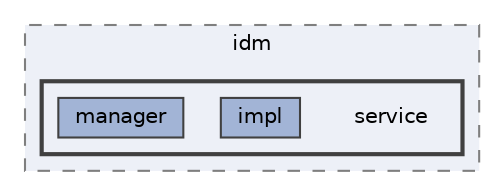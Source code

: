 digraph "repository/isd/src/main/java/com/sterlite/cal/isd/idm/service"
{
 // LATEX_PDF_SIZE
  bgcolor="transparent";
  edge [fontname=Helvetica,fontsize=10,labelfontname=Helvetica,labelfontsize=10];
  node [fontname=Helvetica,fontsize=10,shape=box,height=0.2,width=0.4];
  compound=true
  subgraph clusterdir_3f41cfe710bcfcfc80fcb8cce0b28b15 {
    graph [ bgcolor="#edf0f7", pencolor="grey50", label="idm", fontname=Helvetica,fontsize=10 style="filled,dashed", URL="dir_3f41cfe710bcfcfc80fcb8cce0b28b15.html",tooltip=""]
  subgraph clusterdir_7ea0c6c49b50b477ebe86c77fbd81120 {
    graph [ bgcolor="#edf0f7", pencolor="grey25", label="", fontname=Helvetica,fontsize=10 style="filled,bold", URL="dir_7ea0c6c49b50b477ebe86c77fbd81120.html",tooltip=""]
    dir_7ea0c6c49b50b477ebe86c77fbd81120 [shape=plaintext, label="service"];
  dir_3931ef5701f626a88043273dc029fde4 [label="impl", fillcolor="#a2b4d6", color="grey25", style="filled", URL="dir_3931ef5701f626a88043273dc029fde4.html",tooltip=""];
  dir_3666e4125921ee6a3bf301e343b0f79a [label="manager", fillcolor="#a2b4d6", color="grey25", style="filled", URL="dir_3666e4125921ee6a3bf301e343b0f79a.html",tooltip=""];
  }
  }
}

